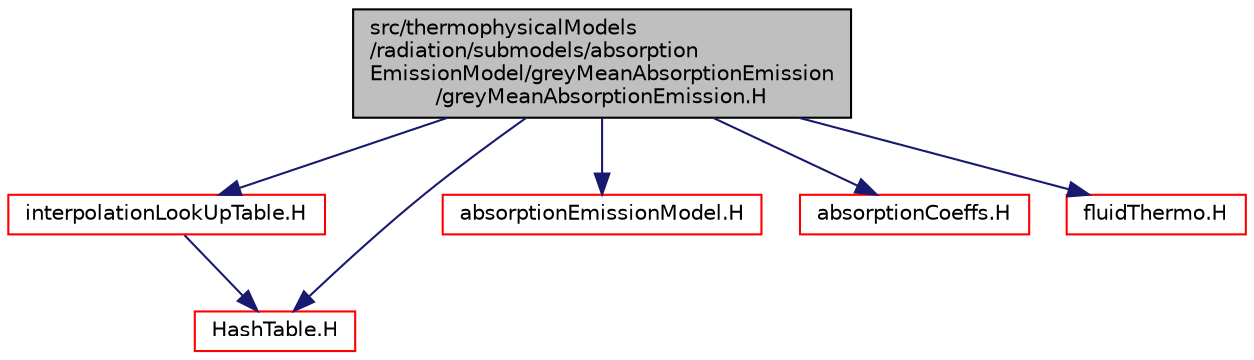digraph "src/thermophysicalModels/radiation/submodels/absorptionEmissionModel/greyMeanAbsorptionEmission/greyMeanAbsorptionEmission.H"
{
  bgcolor="transparent";
  edge [fontname="Helvetica",fontsize="10",labelfontname="Helvetica",labelfontsize="10"];
  node [fontname="Helvetica",fontsize="10",shape=record];
  Node1 [label="src/thermophysicalModels\l/radiation/submodels/absorption\lEmissionModel/greyMeanAbsorptionEmission\l/greyMeanAbsorptionEmission.H",height=0.2,width=0.4,color="black", fillcolor="grey75", style="filled", fontcolor="black"];
  Node1 -> Node2 [color="midnightblue",fontsize="10",style="solid",fontname="Helvetica"];
  Node2 [label="interpolationLookUpTable.H",height=0.2,width=0.4,color="red",URL="$a08348.html"];
  Node2 -> Node3 [color="midnightblue",fontsize="10",style="solid",fontname="Helvetica"];
  Node3 [label="HashTable.H",height=0.2,width=0.4,color="red",URL="$a07702.html"];
  Node1 -> Node4 [color="midnightblue",fontsize="10",style="solid",fontname="Helvetica"];
  Node4 [label="absorptionEmissionModel.H",height=0.2,width=0.4,color="red",URL="$a10374.html"];
  Node1 -> Node3 [color="midnightblue",fontsize="10",style="solid",fontname="Helvetica"];
  Node1 -> Node5 [color="midnightblue",fontsize="10",style="solid",fontname="Helvetica"];
  Node5 [label="absorptionCoeffs.H",height=0.2,width=0.4,color="red",URL="$a10353.html"];
  Node1 -> Node6 [color="midnightblue",fontsize="10",style="solid",fontname="Helvetica"];
  Node6 [label="fluidThermo.H",height=0.2,width=0.4,color="red",URL="$a10177.html"];
}
